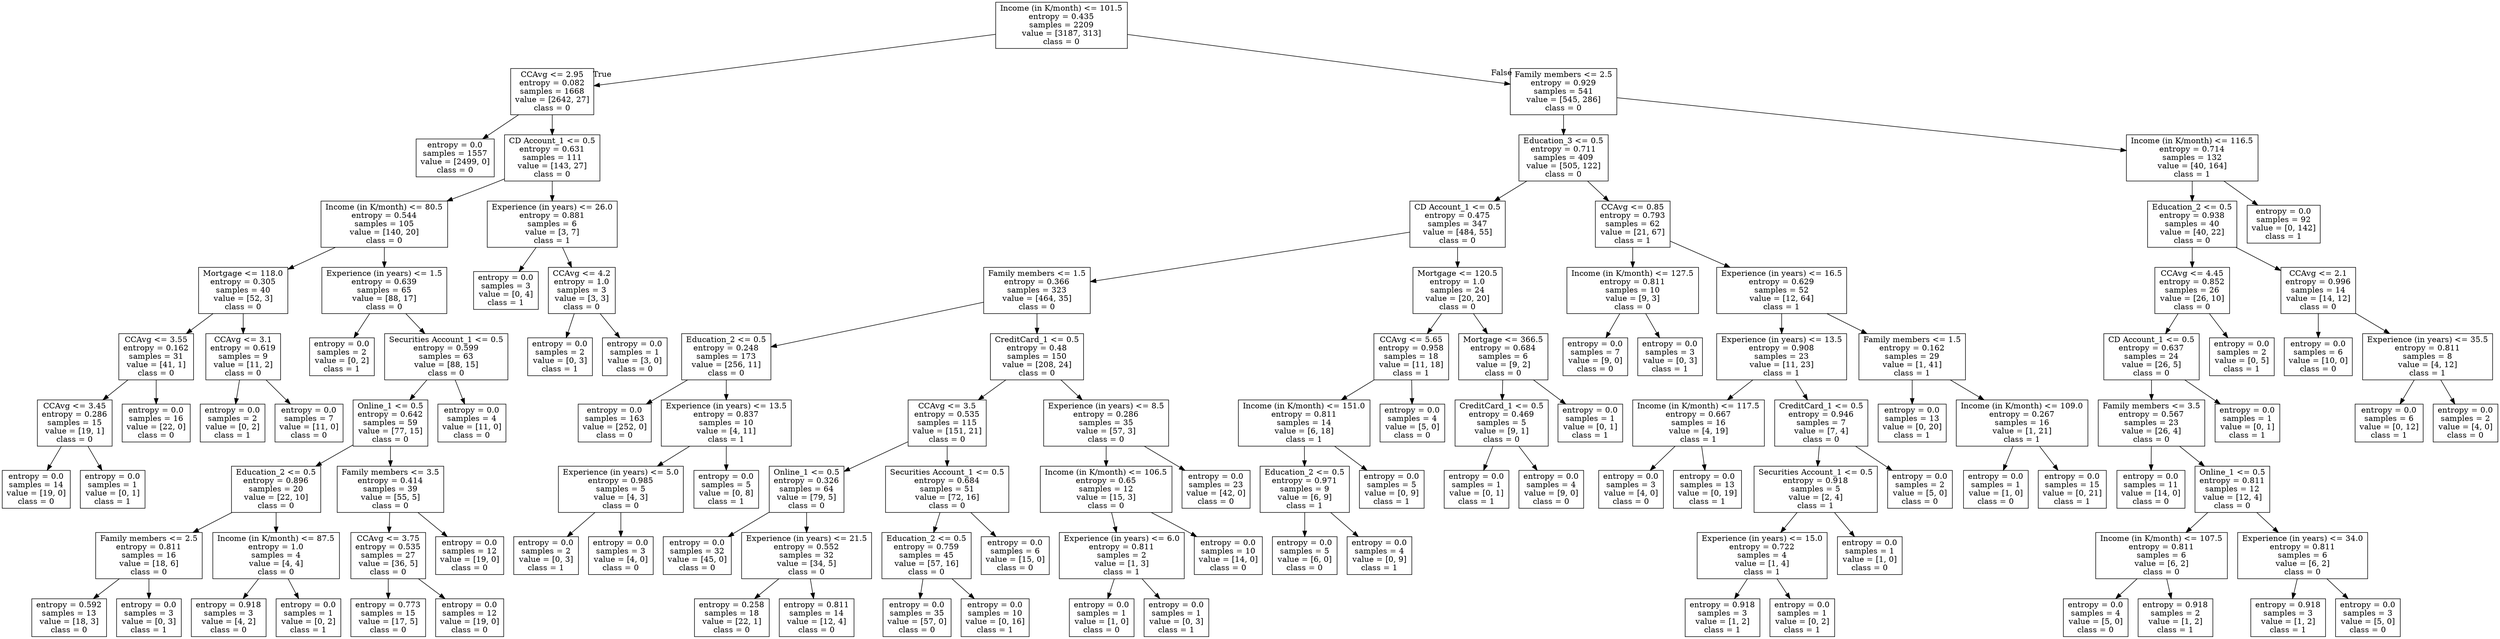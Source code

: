 digraph Tree {
node [shape=box] ;
0 [label="Income (in K/month) <= 101.5\nentropy = 0.435\nsamples = 2209\nvalue = [3187, 313]\nclass = 0"] ;
1 [label="CCAvg <= 2.95\nentropy = 0.082\nsamples = 1668\nvalue = [2642, 27]\nclass = 0"] ;
0 -> 1 [labeldistance=2.5, labelangle=45, headlabel="True"] ;
2 [label="entropy = 0.0\nsamples = 1557\nvalue = [2499, 0]\nclass = 0"] ;
1 -> 2 ;
3 [label="CD Account_1 <= 0.5\nentropy = 0.631\nsamples = 111\nvalue = [143, 27]\nclass = 0"] ;
1 -> 3 ;
4 [label="Income (in K/month) <= 80.5\nentropy = 0.544\nsamples = 105\nvalue = [140, 20]\nclass = 0"] ;
3 -> 4 ;
5 [label="Mortgage <= 118.0\nentropy = 0.305\nsamples = 40\nvalue = [52, 3]\nclass = 0"] ;
4 -> 5 ;
6 [label="CCAvg <= 3.55\nentropy = 0.162\nsamples = 31\nvalue = [41, 1]\nclass = 0"] ;
5 -> 6 ;
7 [label="CCAvg <= 3.45\nentropy = 0.286\nsamples = 15\nvalue = [19, 1]\nclass = 0"] ;
6 -> 7 ;
8 [label="entropy = 0.0\nsamples = 14\nvalue = [19, 0]\nclass = 0"] ;
7 -> 8 ;
9 [label="entropy = 0.0\nsamples = 1\nvalue = [0, 1]\nclass = 1"] ;
7 -> 9 ;
10 [label="entropy = 0.0\nsamples = 16\nvalue = [22, 0]\nclass = 0"] ;
6 -> 10 ;
11 [label="CCAvg <= 3.1\nentropy = 0.619\nsamples = 9\nvalue = [11, 2]\nclass = 0"] ;
5 -> 11 ;
12 [label="entropy = 0.0\nsamples = 2\nvalue = [0, 2]\nclass = 1"] ;
11 -> 12 ;
13 [label="entropy = 0.0\nsamples = 7\nvalue = [11, 0]\nclass = 0"] ;
11 -> 13 ;
14 [label="Experience (in years) <= 1.5\nentropy = 0.639\nsamples = 65\nvalue = [88, 17]\nclass = 0"] ;
4 -> 14 ;
15 [label="entropy = 0.0\nsamples = 2\nvalue = [0, 2]\nclass = 1"] ;
14 -> 15 ;
16 [label="Securities Account_1 <= 0.5\nentropy = 0.599\nsamples = 63\nvalue = [88, 15]\nclass = 0"] ;
14 -> 16 ;
17 [label="Online_1 <= 0.5\nentropy = 0.642\nsamples = 59\nvalue = [77, 15]\nclass = 0"] ;
16 -> 17 ;
18 [label="Education_2 <= 0.5\nentropy = 0.896\nsamples = 20\nvalue = [22, 10]\nclass = 0"] ;
17 -> 18 ;
19 [label="Family members <= 2.5\nentropy = 0.811\nsamples = 16\nvalue = [18, 6]\nclass = 0"] ;
18 -> 19 ;
20 [label="entropy = 0.592\nsamples = 13\nvalue = [18, 3]\nclass = 0"] ;
19 -> 20 ;
21 [label="entropy = 0.0\nsamples = 3\nvalue = [0, 3]\nclass = 1"] ;
19 -> 21 ;
22 [label="Income (in K/month) <= 87.5\nentropy = 1.0\nsamples = 4\nvalue = [4, 4]\nclass = 0"] ;
18 -> 22 ;
23 [label="entropy = 0.918\nsamples = 3\nvalue = [4, 2]\nclass = 0"] ;
22 -> 23 ;
24 [label="entropy = 0.0\nsamples = 1\nvalue = [0, 2]\nclass = 1"] ;
22 -> 24 ;
25 [label="Family members <= 3.5\nentropy = 0.414\nsamples = 39\nvalue = [55, 5]\nclass = 0"] ;
17 -> 25 ;
26 [label="CCAvg <= 3.75\nentropy = 0.535\nsamples = 27\nvalue = [36, 5]\nclass = 0"] ;
25 -> 26 ;
27 [label="entropy = 0.773\nsamples = 15\nvalue = [17, 5]\nclass = 0"] ;
26 -> 27 ;
28 [label="entropy = 0.0\nsamples = 12\nvalue = [19, 0]\nclass = 0"] ;
26 -> 28 ;
29 [label="entropy = 0.0\nsamples = 12\nvalue = [19, 0]\nclass = 0"] ;
25 -> 29 ;
30 [label="entropy = 0.0\nsamples = 4\nvalue = [11, 0]\nclass = 0"] ;
16 -> 30 ;
31 [label="Experience (in years) <= 26.0\nentropy = 0.881\nsamples = 6\nvalue = [3, 7]\nclass = 1"] ;
3 -> 31 ;
32 [label="entropy = 0.0\nsamples = 3\nvalue = [0, 4]\nclass = 1"] ;
31 -> 32 ;
33 [label="CCAvg <= 4.2\nentropy = 1.0\nsamples = 3\nvalue = [3, 3]\nclass = 0"] ;
31 -> 33 ;
34 [label="entropy = 0.0\nsamples = 2\nvalue = [0, 3]\nclass = 1"] ;
33 -> 34 ;
35 [label="entropy = 0.0\nsamples = 1\nvalue = [3, 0]\nclass = 0"] ;
33 -> 35 ;
36 [label="Family members <= 2.5\nentropy = 0.929\nsamples = 541\nvalue = [545, 286]\nclass = 0"] ;
0 -> 36 [labeldistance=2.5, labelangle=-45, headlabel="False"] ;
37 [label="Education_3 <= 0.5\nentropy = 0.711\nsamples = 409\nvalue = [505, 122]\nclass = 0"] ;
36 -> 37 ;
38 [label="CD Account_1 <= 0.5\nentropy = 0.475\nsamples = 347\nvalue = [484, 55]\nclass = 0"] ;
37 -> 38 ;
39 [label="Family members <= 1.5\nentropy = 0.366\nsamples = 323\nvalue = [464, 35]\nclass = 0"] ;
38 -> 39 ;
40 [label="Education_2 <= 0.5\nentropy = 0.248\nsamples = 173\nvalue = [256, 11]\nclass = 0"] ;
39 -> 40 ;
41 [label="entropy = 0.0\nsamples = 163\nvalue = [252, 0]\nclass = 0"] ;
40 -> 41 ;
42 [label="Experience (in years) <= 13.5\nentropy = 0.837\nsamples = 10\nvalue = [4, 11]\nclass = 1"] ;
40 -> 42 ;
43 [label="Experience (in years) <= 5.0\nentropy = 0.985\nsamples = 5\nvalue = [4, 3]\nclass = 0"] ;
42 -> 43 ;
44 [label="entropy = 0.0\nsamples = 2\nvalue = [0, 3]\nclass = 1"] ;
43 -> 44 ;
45 [label="entropy = 0.0\nsamples = 3\nvalue = [4, 0]\nclass = 0"] ;
43 -> 45 ;
46 [label="entropy = 0.0\nsamples = 5\nvalue = [0, 8]\nclass = 1"] ;
42 -> 46 ;
47 [label="CreditCard_1 <= 0.5\nentropy = 0.48\nsamples = 150\nvalue = [208, 24]\nclass = 0"] ;
39 -> 47 ;
48 [label="CCAvg <= 3.5\nentropy = 0.535\nsamples = 115\nvalue = [151, 21]\nclass = 0"] ;
47 -> 48 ;
49 [label="Online_1 <= 0.5\nentropy = 0.326\nsamples = 64\nvalue = [79, 5]\nclass = 0"] ;
48 -> 49 ;
50 [label="entropy = 0.0\nsamples = 32\nvalue = [45, 0]\nclass = 0"] ;
49 -> 50 ;
51 [label="Experience (in years) <= 21.5\nentropy = 0.552\nsamples = 32\nvalue = [34, 5]\nclass = 0"] ;
49 -> 51 ;
52 [label="entropy = 0.258\nsamples = 18\nvalue = [22, 1]\nclass = 0"] ;
51 -> 52 ;
53 [label="entropy = 0.811\nsamples = 14\nvalue = [12, 4]\nclass = 0"] ;
51 -> 53 ;
54 [label="Securities Account_1 <= 0.5\nentropy = 0.684\nsamples = 51\nvalue = [72, 16]\nclass = 0"] ;
48 -> 54 ;
55 [label="Education_2 <= 0.5\nentropy = 0.759\nsamples = 45\nvalue = [57, 16]\nclass = 0"] ;
54 -> 55 ;
56 [label="entropy = 0.0\nsamples = 35\nvalue = [57, 0]\nclass = 0"] ;
55 -> 56 ;
57 [label="entropy = 0.0\nsamples = 10\nvalue = [0, 16]\nclass = 1"] ;
55 -> 57 ;
58 [label="entropy = 0.0\nsamples = 6\nvalue = [15, 0]\nclass = 0"] ;
54 -> 58 ;
59 [label="Experience (in years) <= 8.5\nentropy = 0.286\nsamples = 35\nvalue = [57, 3]\nclass = 0"] ;
47 -> 59 ;
60 [label="Income (in K/month) <= 106.5\nentropy = 0.65\nsamples = 12\nvalue = [15, 3]\nclass = 0"] ;
59 -> 60 ;
61 [label="Experience (in years) <= 6.0\nentropy = 0.811\nsamples = 2\nvalue = [1, 3]\nclass = 1"] ;
60 -> 61 ;
62 [label="entropy = 0.0\nsamples = 1\nvalue = [1, 0]\nclass = 0"] ;
61 -> 62 ;
63 [label="entropy = 0.0\nsamples = 1\nvalue = [0, 3]\nclass = 1"] ;
61 -> 63 ;
64 [label="entropy = 0.0\nsamples = 10\nvalue = [14, 0]\nclass = 0"] ;
60 -> 64 ;
65 [label="entropy = 0.0\nsamples = 23\nvalue = [42, 0]\nclass = 0"] ;
59 -> 65 ;
66 [label="Mortgage <= 120.5\nentropy = 1.0\nsamples = 24\nvalue = [20, 20]\nclass = 0"] ;
38 -> 66 ;
67 [label="CCAvg <= 5.65\nentropy = 0.958\nsamples = 18\nvalue = [11, 18]\nclass = 1"] ;
66 -> 67 ;
68 [label="Income (in K/month) <= 151.0\nentropy = 0.811\nsamples = 14\nvalue = [6, 18]\nclass = 1"] ;
67 -> 68 ;
69 [label="Education_2 <= 0.5\nentropy = 0.971\nsamples = 9\nvalue = [6, 9]\nclass = 1"] ;
68 -> 69 ;
70 [label="entropy = 0.0\nsamples = 5\nvalue = [6, 0]\nclass = 0"] ;
69 -> 70 ;
71 [label="entropy = 0.0\nsamples = 4\nvalue = [0, 9]\nclass = 1"] ;
69 -> 71 ;
72 [label="entropy = 0.0\nsamples = 5\nvalue = [0, 9]\nclass = 1"] ;
68 -> 72 ;
73 [label="entropy = 0.0\nsamples = 4\nvalue = [5, 0]\nclass = 0"] ;
67 -> 73 ;
74 [label="Mortgage <= 366.5\nentropy = 0.684\nsamples = 6\nvalue = [9, 2]\nclass = 0"] ;
66 -> 74 ;
75 [label="CreditCard_1 <= 0.5\nentropy = 0.469\nsamples = 5\nvalue = [9, 1]\nclass = 0"] ;
74 -> 75 ;
76 [label="entropy = 0.0\nsamples = 1\nvalue = [0, 1]\nclass = 1"] ;
75 -> 76 ;
77 [label="entropy = 0.0\nsamples = 4\nvalue = [9, 0]\nclass = 0"] ;
75 -> 77 ;
78 [label="entropy = 0.0\nsamples = 1\nvalue = [0, 1]\nclass = 1"] ;
74 -> 78 ;
79 [label="CCAvg <= 0.85\nentropy = 0.793\nsamples = 62\nvalue = [21, 67]\nclass = 1"] ;
37 -> 79 ;
80 [label="Income (in K/month) <= 127.5\nentropy = 0.811\nsamples = 10\nvalue = [9, 3]\nclass = 0"] ;
79 -> 80 ;
81 [label="entropy = 0.0\nsamples = 7\nvalue = [9, 0]\nclass = 0"] ;
80 -> 81 ;
82 [label="entropy = 0.0\nsamples = 3\nvalue = [0, 3]\nclass = 1"] ;
80 -> 82 ;
83 [label="Experience (in years) <= 16.5\nentropy = 0.629\nsamples = 52\nvalue = [12, 64]\nclass = 1"] ;
79 -> 83 ;
84 [label="Experience (in years) <= 13.5\nentropy = 0.908\nsamples = 23\nvalue = [11, 23]\nclass = 1"] ;
83 -> 84 ;
85 [label="Income (in K/month) <= 117.5\nentropy = 0.667\nsamples = 16\nvalue = [4, 19]\nclass = 1"] ;
84 -> 85 ;
86 [label="entropy = 0.0\nsamples = 3\nvalue = [4, 0]\nclass = 0"] ;
85 -> 86 ;
87 [label="entropy = 0.0\nsamples = 13\nvalue = [0, 19]\nclass = 1"] ;
85 -> 87 ;
88 [label="CreditCard_1 <= 0.5\nentropy = 0.946\nsamples = 7\nvalue = [7, 4]\nclass = 0"] ;
84 -> 88 ;
89 [label="Securities Account_1 <= 0.5\nentropy = 0.918\nsamples = 5\nvalue = [2, 4]\nclass = 1"] ;
88 -> 89 ;
90 [label="Experience (in years) <= 15.0\nentropy = 0.722\nsamples = 4\nvalue = [1, 4]\nclass = 1"] ;
89 -> 90 ;
91 [label="entropy = 0.918\nsamples = 3\nvalue = [1, 2]\nclass = 1"] ;
90 -> 91 ;
92 [label="entropy = 0.0\nsamples = 1\nvalue = [0, 2]\nclass = 1"] ;
90 -> 92 ;
93 [label="entropy = 0.0\nsamples = 1\nvalue = [1, 0]\nclass = 0"] ;
89 -> 93 ;
94 [label="entropy = 0.0\nsamples = 2\nvalue = [5, 0]\nclass = 0"] ;
88 -> 94 ;
95 [label="Family members <= 1.5\nentropy = 0.162\nsamples = 29\nvalue = [1, 41]\nclass = 1"] ;
83 -> 95 ;
96 [label="entropy = 0.0\nsamples = 13\nvalue = [0, 20]\nclass = 1"] ;
95 -> 96 ;
97 [label="Income (in K/month) <= 109.0\nentropy = 0.267\nsamples = 16\nvalue = [1, 21]\nclass = 1"] ;
95 -> 97 ;
98 [label="entropy = 0.0\nsamples = 1\nvalue = [1, 0]\nclass = 0"] ;
97 -> 98 ;
99 [label="entropy = 0.0\nsamples = 15\nvalue = [0, 21]\nclass = 1"] ;
97 -> 99 ;
100 [label="Income (in K/month) <= 116.5\nentropy = 0.714\nsamples = 132\nvalue = [40, 164]\nclass = 1"] ;
36 -> 100 ;
101 [label="Education_2 <= 0.5\nentropy = 0.938\nsamples = 40\nvalue = [40, 22]\nclass = 0"] ;
100 -> 101 ;
102 [label="CCAvg <= 4.45\nentropy = 0.852\nsamples = 26\nvalue = [26, 10]\nclass = 0"] ;
101 -> 102 ;
103 [label="CD Account_1 <= 0.5\nentropy = 0.637\nsamples = 24\nvalue = [26, 5]\nclass = 0"] ;
102 -> 103 ;
104 [label="Family members <= 3.5\nentropy = 0.567\nsamples = 23\nvalue = [26, 4]\nclass = 0"] ;
103 -> 104 ;
105 [label="entropy = 0.0\nsamples = 11\nvalue = [14, 0]\nclass = 0"] ;
104 -> 105 ;
106 [label="Online_1 <= 0.5\nentropy = 0.811\nsamples = 12\nvalue = [12, 4]\nclass = 0"] ;
104 -> 106 ;
107 [label="Income (in K/month) <= 107.5\nentropy = 0.811\nsamples = 6\nvalue = [6, 2]\nclass = 0"] ;
106 -> 107 ;
108 [label="entropy = 0.0\nsamples = 4\nvalue = [5, 0]\nclass = 0"] ;
107 -> 108 ;
109 [label="entropy = 0.918\nsamples = 2\nvalue = [1, 2]\nclass = 1"] ;
107 -> 109 ;
110 [label="Experience (in years) <= 34.0\nentropy = 0.811\nsamples = 6\nvalue = [6, 2]\nclass = 0"] ;
106 -> 110 ;
111 [label="entropy = 0.918\nsamples = 3\nvalue = [1, 2]\nclass = 1"] ;
110 -> 111 ;
112 [label="entropy = 0.0\nsamples = 3\nvalue = [5, 0]\nclass = 0"] ;
110 -> 112 ;
113 [label="entropy = 0.0\nsamples = 1\nvalue = [0, 1]\nclass = 1"] ;
103 -> 113 ;
114 [label="entropy = 0.0\nsamples = 2\nvalue = [0, 5]\nclass = 1"] ;
102 -> 114 ;
115 [label="CCAvg <= 2.1\nentropy = 0.996\nsamples = 14\nvalue = [14, 12]\nclass = 0"] ;
101 -> 115 ;
116 [label="entropy = 0.0\nsamples = 6\nvalue = [10, 0]\nclass = 0"] ;
115 -> 116 ;
117 [label="Experience (in years) <= 35.5\nentropy = 0.811\nsamples = 8\nvalue = [4, 12]\nclass = 1"] ;
115 -> 117 ;
118 [label="entropy = 0.0\nsamples = 6\nvalue = [0, 12]\nclass = 1"] ;
117 -> 118 ;
119 [label="entropy = 0.0\nsamples = 2\nvalue = [4, 0]\nclass = 0"] ;
117 -> 119 ;
120 [label="entropy = 0.0\nsamples = 92\nvalue = [0, 142]\nclass = 1"] ;
100 -> 120 ;
}